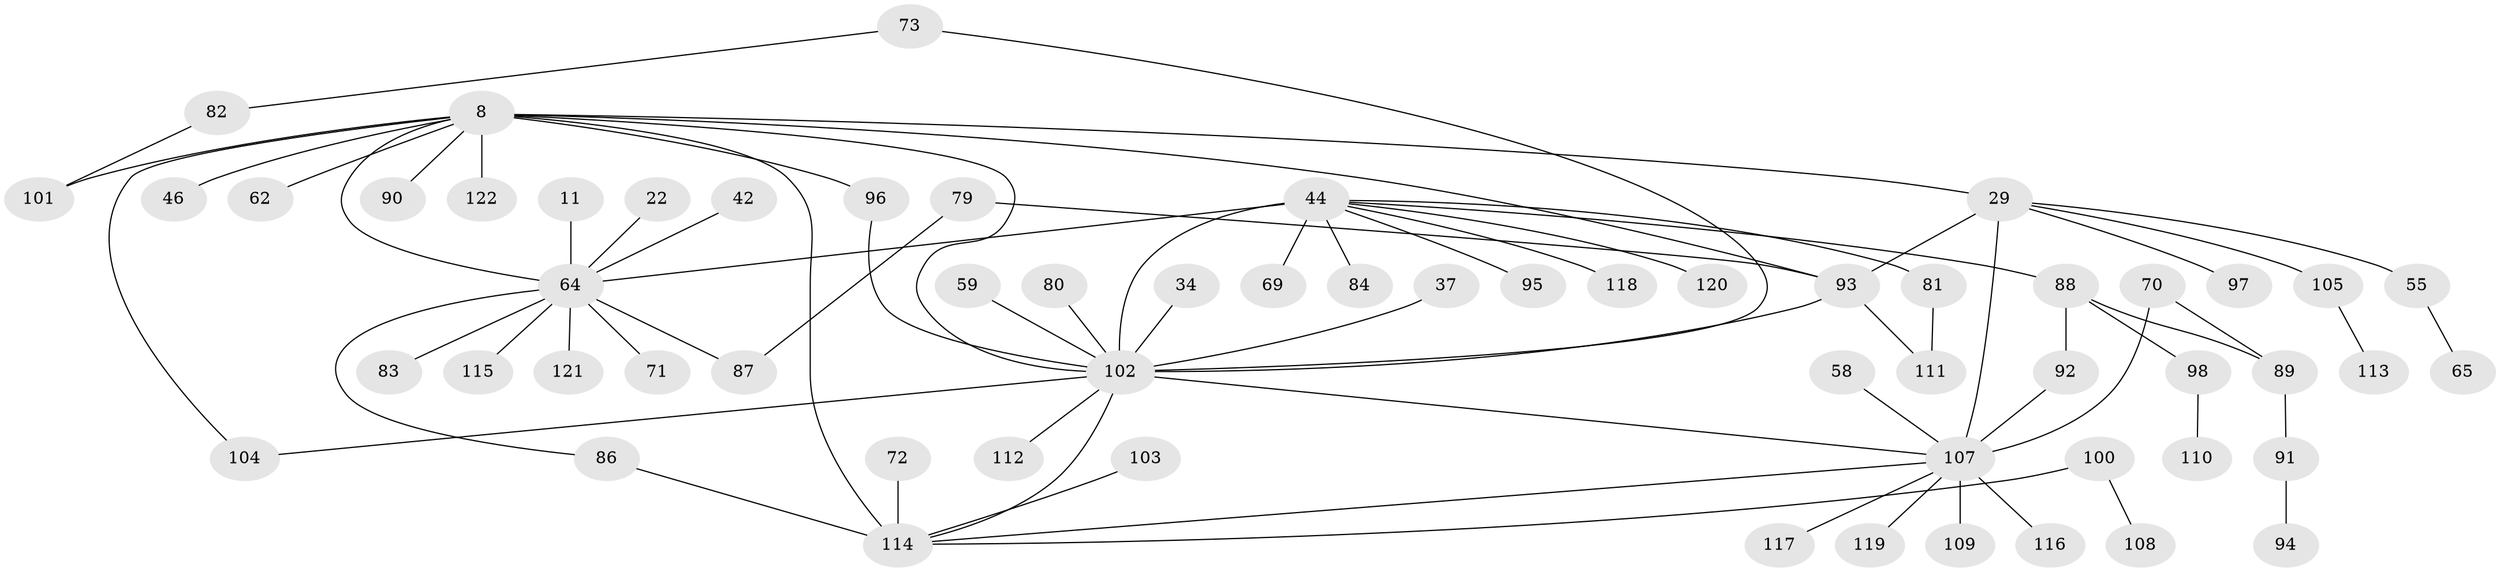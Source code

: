 // original degree distribution, {5: 0.07377049180327869, 14: 0.00819672131147541, 3: 0.1557377049180328, 2: 0.319672131147541, 7: 0.00819672131147541, 6: 0.02459016393442623, 1: 0.3360655737704918, 4: 0.07377049180327869}
// Generated by graph-tools (version 1.1) at 2025/41/03/09/25 04:41:16]
// undirected, 61 vertices, 74 edges
graph export_dot {
graph [start="1"]
  node [color=gray90,style=filled];
  8 [super="+2"];
  11;
  22;
  29 [super="+19+3"];
  34;
  37;
  42;
  44 [super="+21+40"];
  46 [super="+20"];
  55 [super="+7"];
  58 [super="+57"];
  59;
  62;
  64 [super="+9+17+10+6"];
  65 [super="+51"];
  69;
  70;
  71;
  72;
  73;
  79;
  80;
  81 [super="+76"];
  82;
  83;
  84;
  86;
  87;
  88 [super="+63"];
  89 [super="+74+85"];
  90;
  91;
  92;
  93 [super="+35"];
  94;
  95;
  96;
  97;
  98 [super="+67"];
  100;
  101 [super="+78"];
  102 [super="+68+56+61+45"];
  103;
  104;
  105;
  107 [super="+25+106"];
  108;
  109;
  110;
  111;
  112;
  113;
  114 [super="+13+43+53+60+66"];
  115;
  116;
  117;
  118;
  119;
  120;
  121 [super="+30+99"];
  122 [super="+41"];
  8 -- 62;
  8 -- 102;
  8 -- 64 [weight=2];
  8 -- 96;
  8 -- 101 [weight=2];
  8 -- 104;
  8 -- 90;
  8 -- 29 [weight=2];
  8 -- 93;
  8 -- 114 [weight=3];
  8 -- 46;
  8 -- 122;
  11 -- 64;
  22 -- 64;
  29 -- 97;
  29 -- 55 [weight=2];
  29 -- 105;
  29 -- 93;
  29 -- 107 [weight=2];
  34 -- 102;
  37 -- 102;
  42 -- 64;
  44 -- 118;
  44 -- 64 [weight=3];
  44 -- 84;
  44 -- 69;
  44 -- 120;
  44 -- 95;
  44 -- 88;
  44 -- 81;
  44 -- 102 [weight=2];
  55 -- 65;
  58 -- 107;
  59 -- 102;
  64 -- 86;
  64 -- 115;
  64 -- 87;
  64 -- 71;
  64 -- 83;
  64 -- 121 [weight=2];
  70 -- 107;
  70 -- 89;
  72 -- 114;
  73 -- 82;
  73 -- 102;
  79 -- 87;
  79 -- 93;
  80 -- 102;
  81 -- 111;
  82 -- 101;
  86 -- 114;
  88 -- 92;
  88 -- 98;
  88 -- 89 [weight=2];
  89 -- 91;
  91 -- 94;
  92 -- 107;
  93 -- 111;
  93 -- 102 [weight=2];
  96 -- 102;
  98 -- 110;
  100 -- 108;
  100 -- 114;
  102 -- 104;
  102 -- 107;
  102 -- 112;
  102 -- 114;
  103 -- 114;
  105 -- 113;
  107 -- 109;
  107 -- 116;
  107 -- 117;
  107 -- 119;
  107 -- 114;
}
